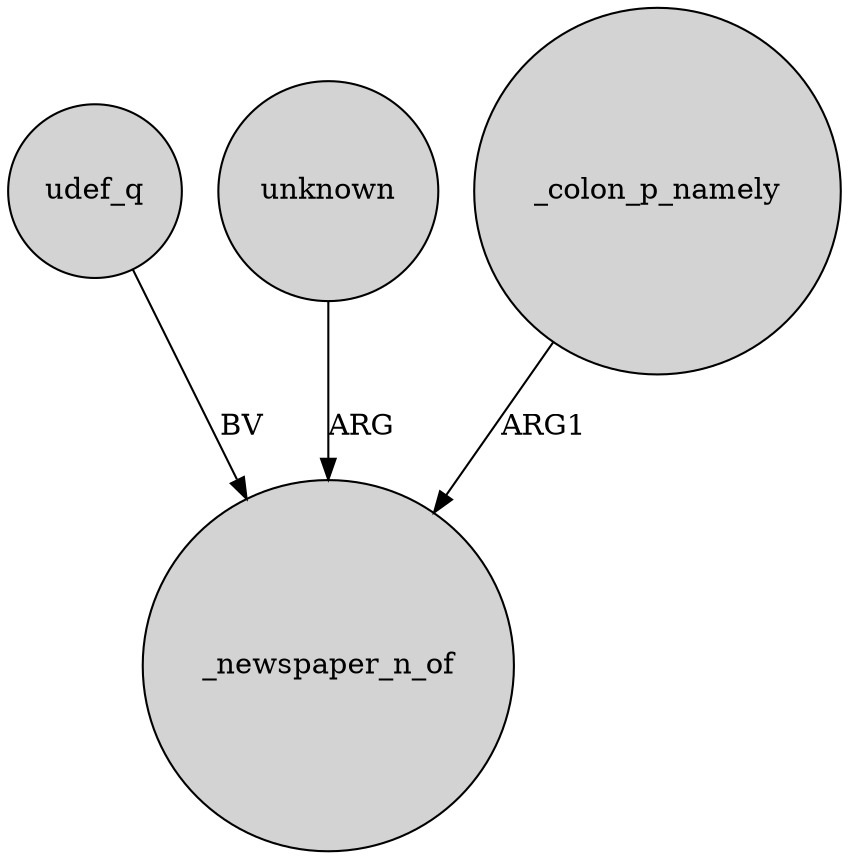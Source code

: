 digraph {
	node [shape=circle style=filled]
	udef_q -> _newspaper_n_of [label=BV]
	unknown -> _newspaper_n_of [label=ARG]
	_colon_p_namely -> _newspaper_n_of [label=ARG1]
}
